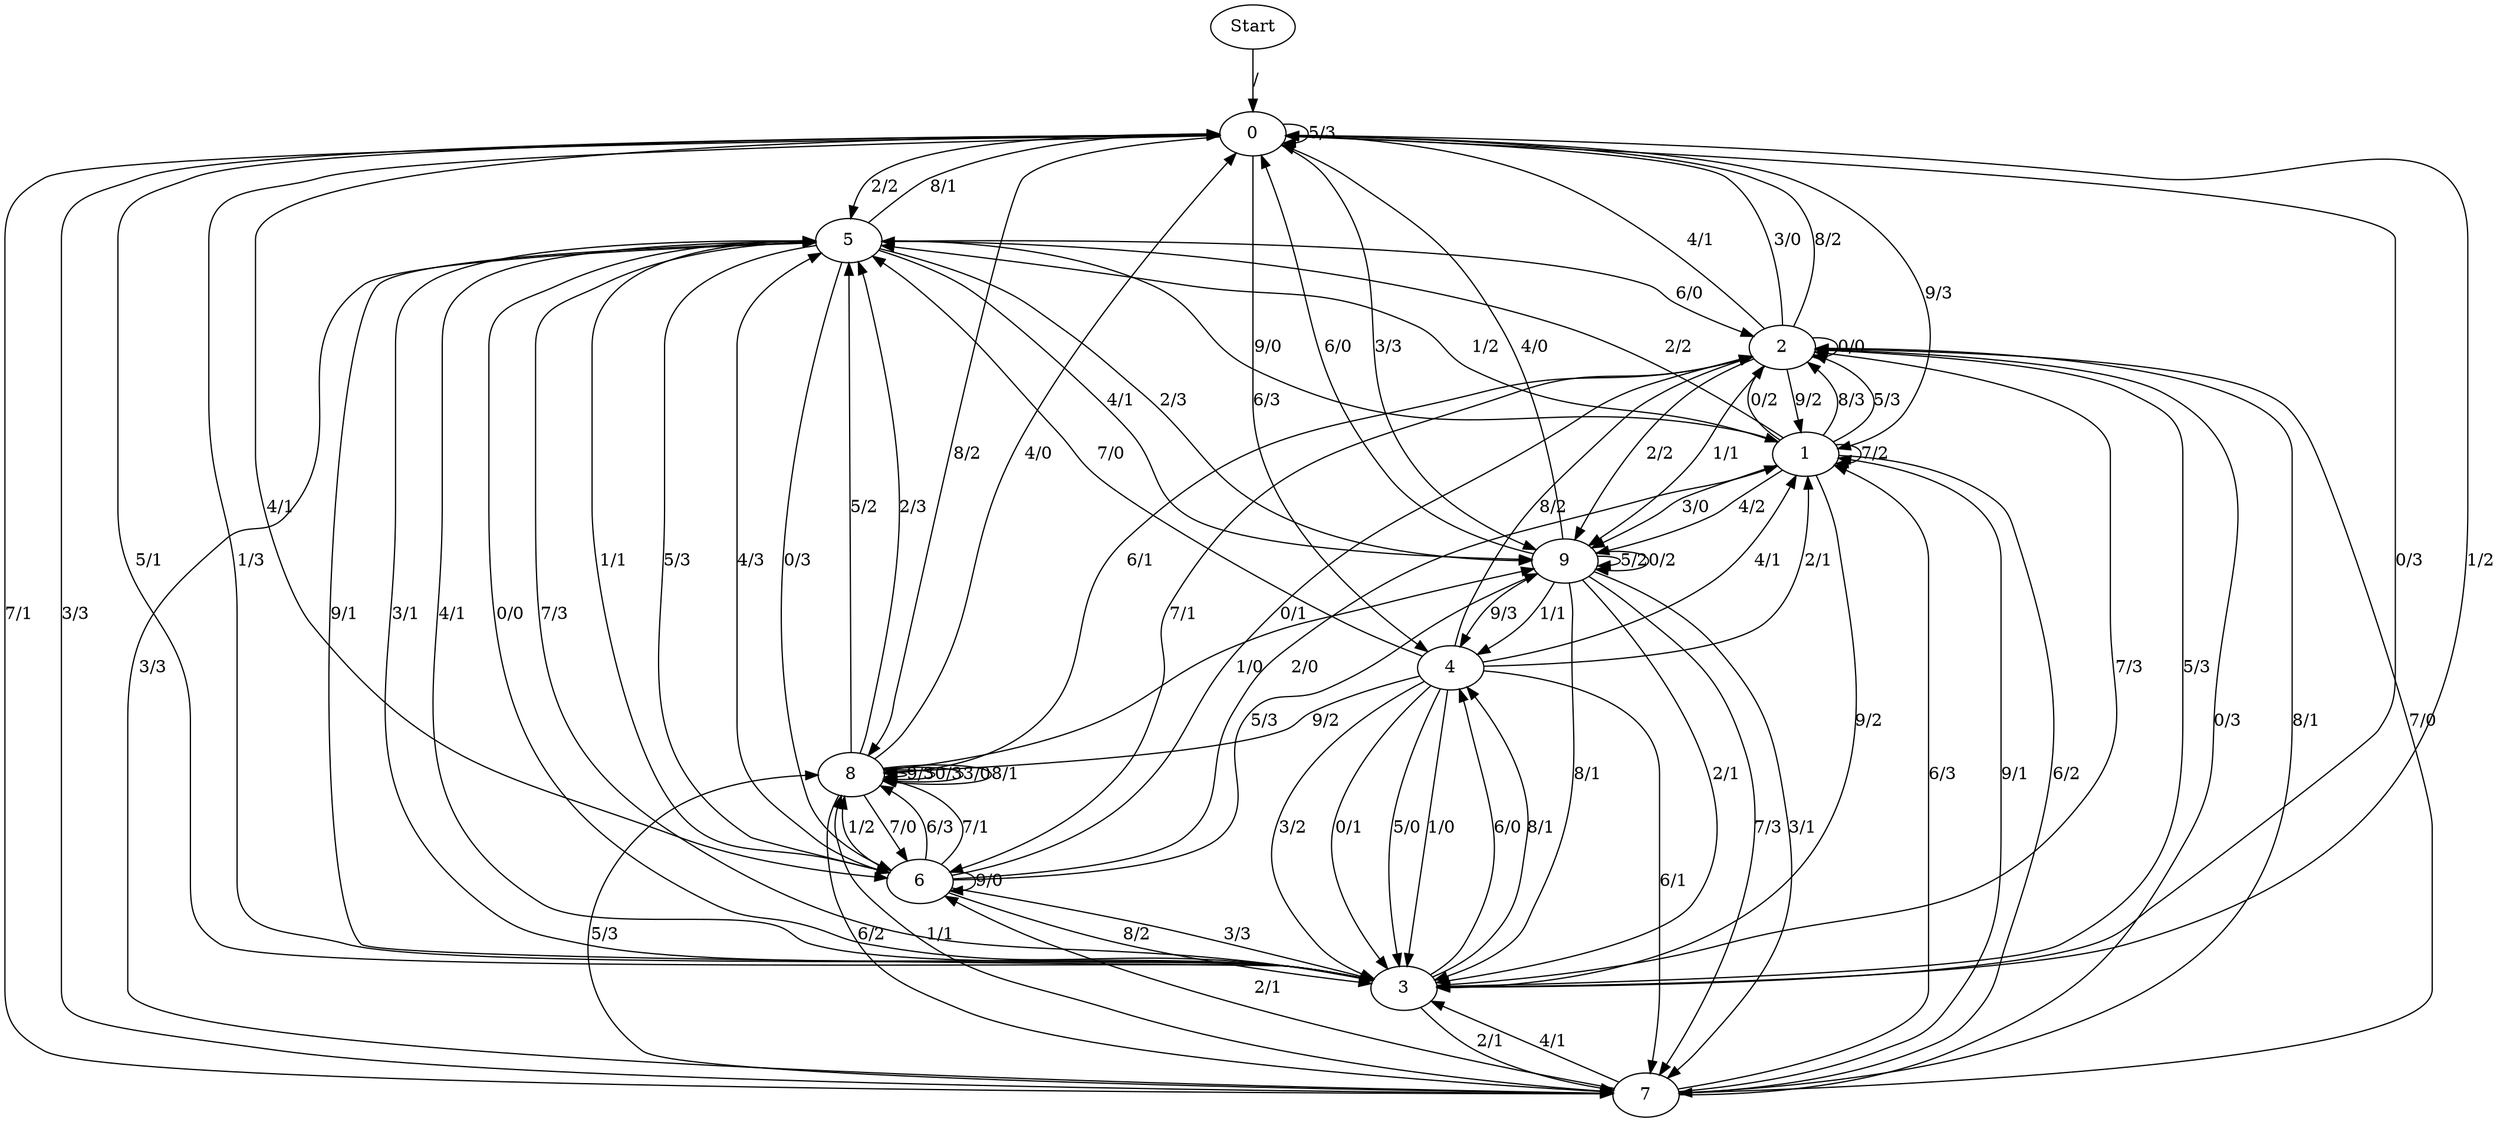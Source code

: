 digraph {
	Start -> 0 [label="/"]
	0 -> 5 [label="2/2"]
	0 -> 3 [label="0/3"]
	0 -> 7 [label="7/1"]
	0 -> 8 [label="8/2"]
	0 -> 4 [label="6/3"]
	0 -> 6 [label="4/1"]
	0 -> 0 [label="5/3"]
	0 -> 9 [label="3/3"]
	0 -> 1 [label="9/3"]
	0 -> 3 [label="1/2"]
	7 -> 2 [label="0/3"]
	7 -> 8 [label="1/1"]
	7 -> 8 [label="5/3"]
	7 -> 2 [label="8/1"]
	7 -> 6 [label="2/1"]
	7 -> 0 [label="3/3"]
	7 -> 3 [label="4/1"]
	7 -> 1 [label="6/3"]
	7 -> 2 [label="7/0"]
	7 -> 1 [label="9/1"]
	5 -> 3 [label="7/3"]
	5 -> 6 [label="0/3"]
	5 -> 6 [label="1/1"]
	5 -> 9 [label="4/1"]
	5 -> 9 [label="2/3"]
	5 -> 6 [label="5/3"]
	5 -> 0 [label="8/1"]
	5 -> 1 [label="9/0"]
	5 -> 2 [label="6/0"]
	5 -> 7 [label="3/3"]
	1 -> 3 [label="9/2"]
	1 -> 9 [label="3/0"]
	1 -> 9 [label="4/2"]
	1 -> 2 [label="8/3"]
	1 -> 7 [label="6/2"]
	1 -> 2 [label="5/3"]
	1 -> 1 [label="7/2"]
	1 -> 5 [label="2/2"]
	1 -> 2 [label="0/2"]
	1 -> 5 [label="1/2"]
	2 -> 2 [label="0/0"]
	2 -> 8 [label="6/1"]
	2 -> 0 [label="3/0"]
	2 -> 9 [label="2/2"]
	2 -> 0 [label="8/2"]
	2 -> 1 [label="9/2"]
	2 -> 6 [label="7/1"]
	2 -> 3 [label="5/3"]
	2 -> 0 [label="4/1"]
	2 -> 9 [label="1/1"]
	3 -> 5 [label="9/1"]
	3 -> 0 [label="5/1"]
	3 -> 7 [label="2/1"]
	3 -> 5 [label="3/1"]
	3 -> 0 [label="1/3"]
	3 -> 5 [label="4/1"]
	3 -> 5 [label="0/0"]
	3 -> 4 [label="6/0"]
	3 -> 4 [label="8/1"]
	3 -> 2 [label="7/3"]
	4 -> 2 [label="8/2"]
	4 -> 5 [label="7/0"]
	4 -> 3 [label="3/2"]
	4 -> 3 [label="0/1"]
	4 -> 3 [label="1/0"]
	4 -> 3 [label="5/0"]
	4 -> 8 [label="9/2"]
	4 -> 1 [label="2/1"]
	4 -> 1 [label="4/1"]
	4 -> 7 [label="6/1"]
	8 -> 0 [label="4/0"]
	8 -> 8 [label="9/3"]
	8 -> 8 [label="0/3"]
	8 -> 8 [label="3/0"]
	8 -> 6 [label="7/0"]
	8 -> 5 [label="5/2"]
	8 -> 5 [label="2/3"]
	8 -> 9 [label="1/0"]
	8 -> 7 [label="6/2"]
	8 -> 8 [label="8/1"]
	6 -> 3 [label="8/2"]
	6 -> 9 [label="5/3"]
	6 -> 2 [label="0/1"]
	6 -> 3 [label="3/3"]
	6 -> 8 [label="6/3"]
	6 -> 6 [label="9/0"]
	6 -> 5 [label="4/3"]
	6 -> 1 [label="2/0"]
	6 -> 8 [label="7/1"]
	6 -> 8 [label="1/2"]
	9 -> 0 [label="4/0"]
	9 -> 7 [label="7/3"]
	9 -> 0 [label="6/0"]
	9 -> 3 [label="8/1"]
	9 -> 3 [label="2/1"]
	9 -> 7 [label="3/1"]
	9 -> 4 [label="1/1"]
	9 -> 9 [label="5/2"]
	9 -> 4 [label="9/3"]
	9 -> 9 [label="0/2"]
}